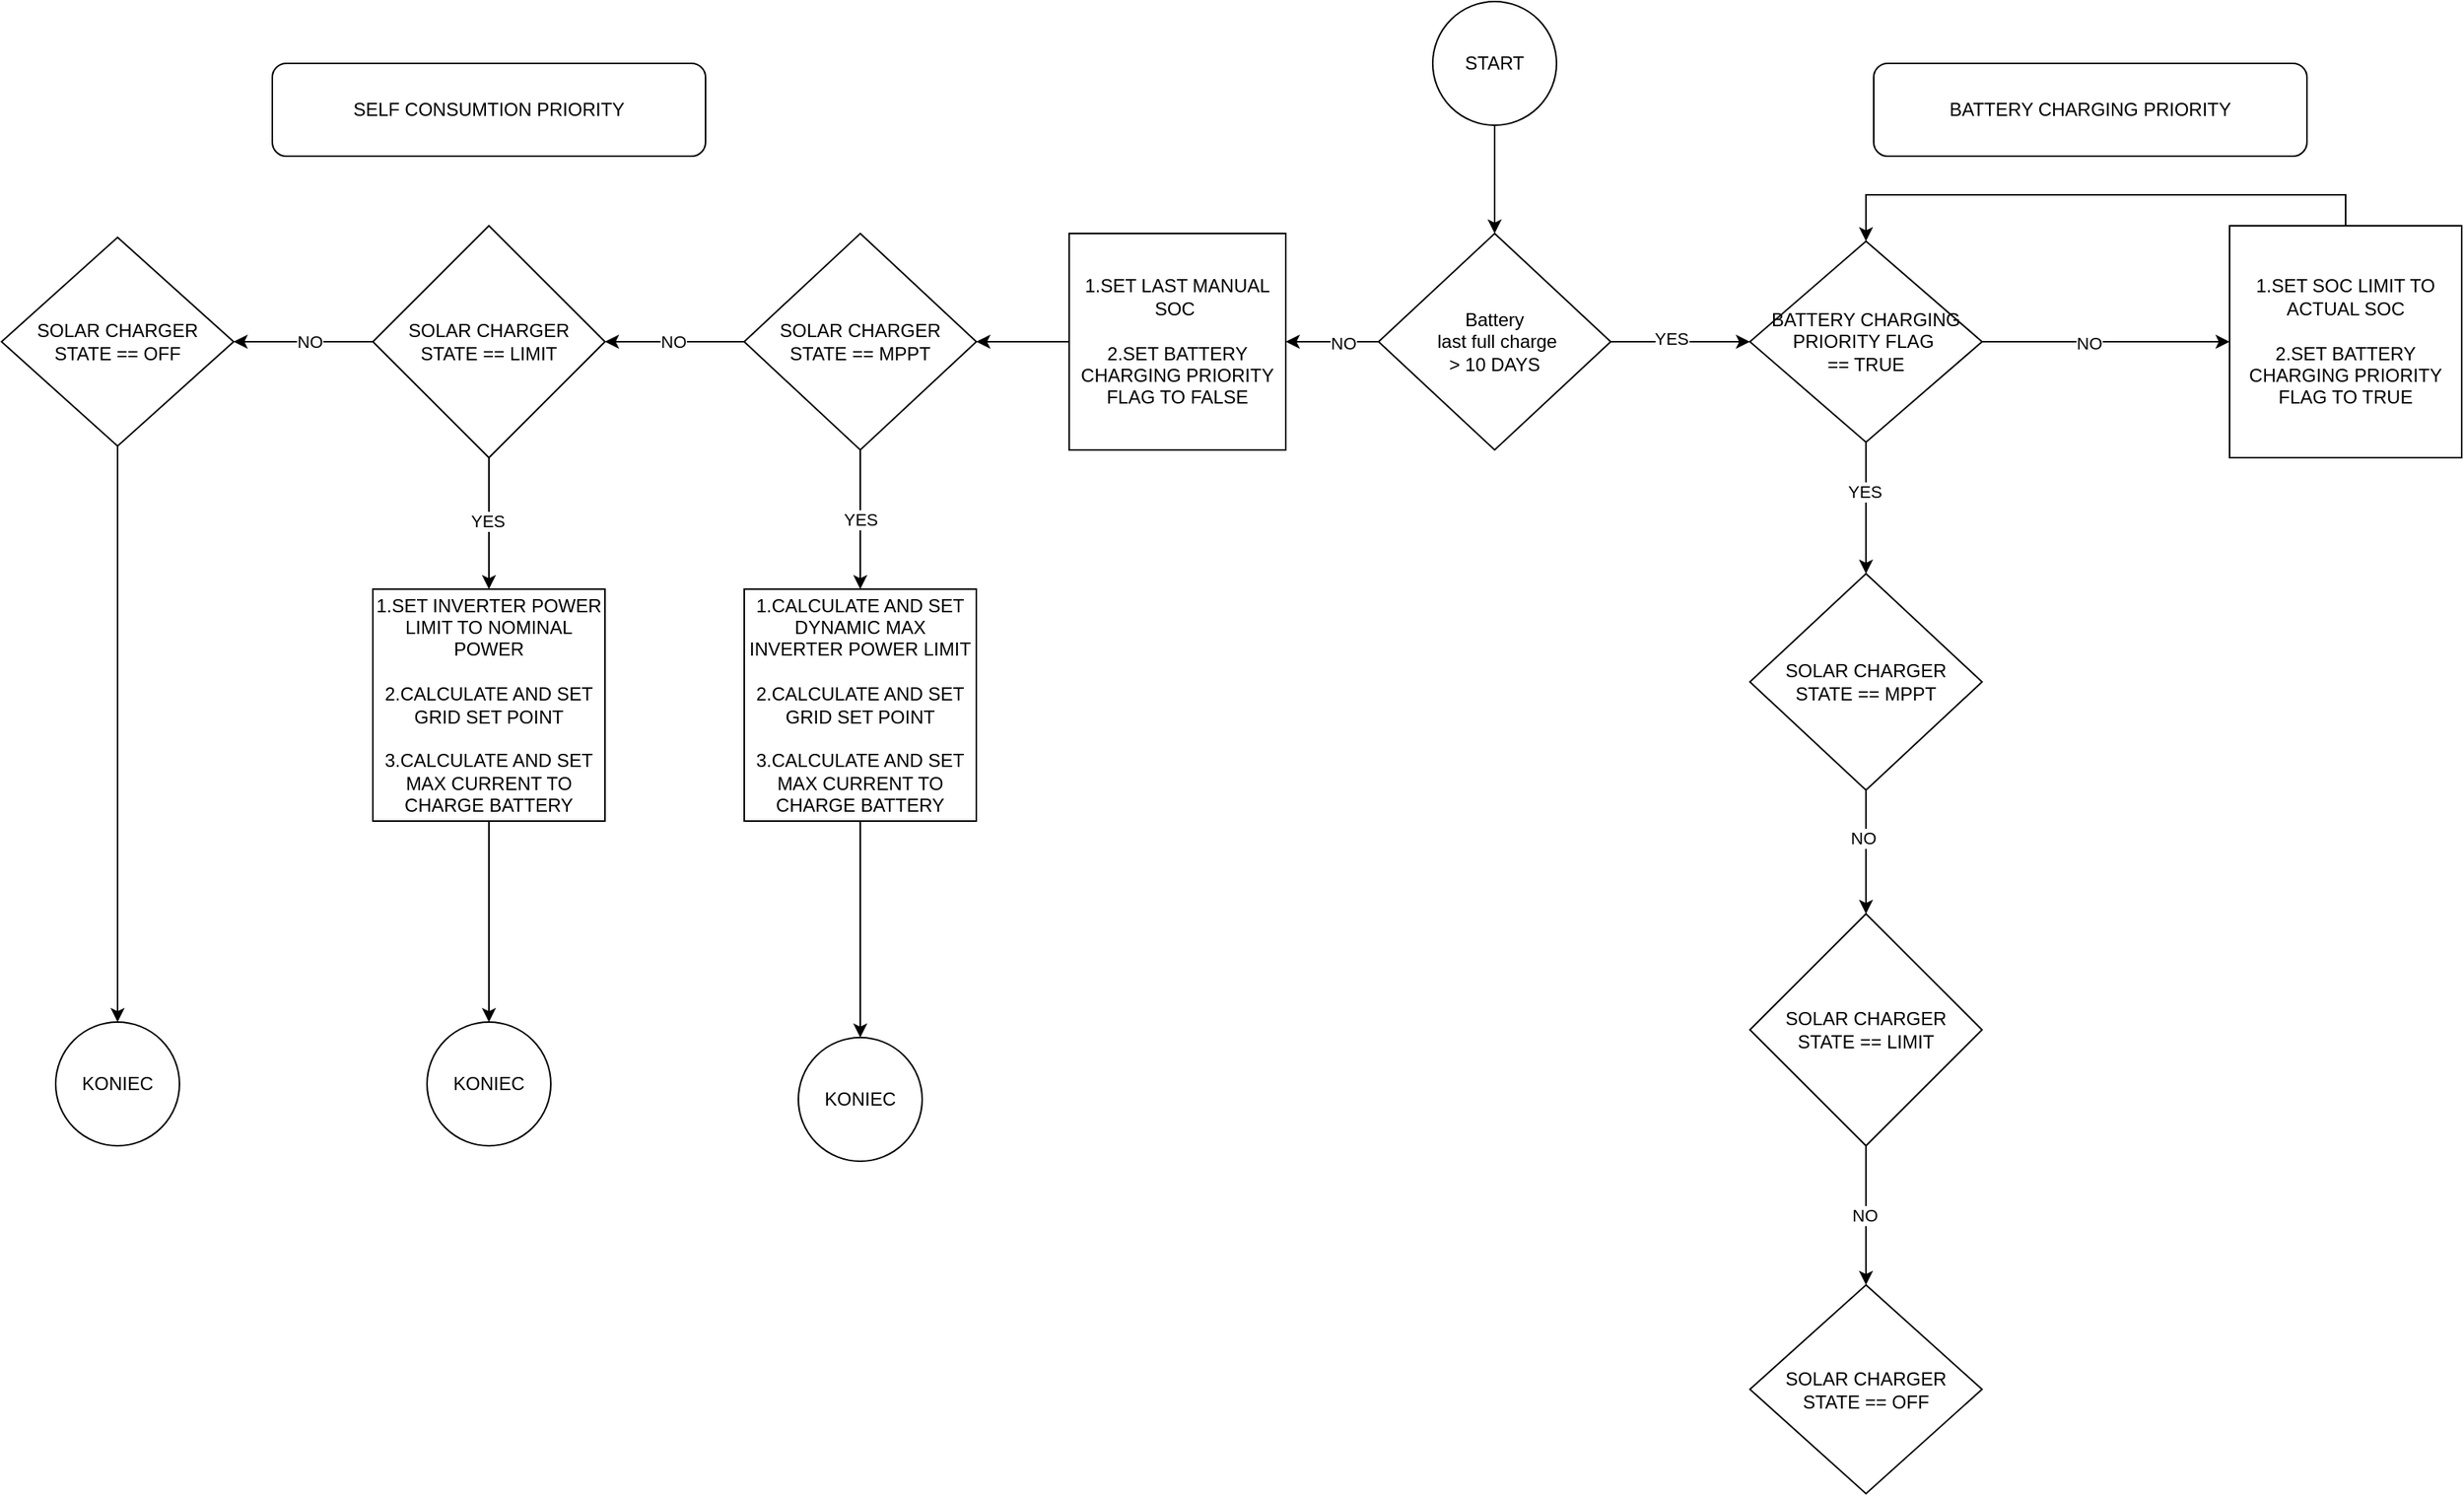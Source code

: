 <mxfile version="24.3.0" type="github">
  <diagram name="Strona-1" id="XMEe8_cJdT2nGOJgmj7w">
    <mxGraphModel dx="2474" dy="848" grid="1" gridSize="10" guides="1" tooltips="1" connect="1" arrows="1" fold="1" page="1" pageScale="1" pageWidth="827" pageHeight="1169" math="0" shadow="0">
      <root>
        <mxCell id="0" />
        <mxCell id="1" parent="0" />
        <mxCell id="Nnp-KVMijq4jb0hRBXpb-13" value="" style="edgeStyle=orthogonalEdgeStyle;rounded=0;orthogonalLoop=1;jettySize=auto;html=1;" parent="1" source="Nnp-KVMijq4jb0hRBXpb-2" target="Nnp-KVMijq4jb0hRBXpb-12" edge="1">
          <mxGeometry relative="1" as="geometry" />
        </mxCell>
        <mxCell id="0OKeJHytdhdAyVr8vPEN-5" value="NO" style="edgeLabel;html=1;align=center;verticalAlign=middle;resizable=0;points=[];" vertex="1" connectable="0" parent="Nnp-KVMijq4jb0hRBXpb-13">
          <mxGeometry x="-0.222" y="1" relative="1" as="geometry">
            <mxPoint as="offset" />
          </mxGeometry>
        </mxCell>
        <mxCell id="Nnp-KVMijq4jb0hRBXpb-37" style="edgeStyle=orthogonalEdgeStyle;rounded=0;orthogonalLoop=1;jettySize=auto;html=1;exitX=1;exitY=0.5;exitDx=0;exitDy=0;entryX=0;entryY=0.5;entryDx=0;entryDy=0;" parent="1" source="Nnp-KVMijq4jb0hRBXpb-2" target="Nnp-KVMijq4jb0hRBXpb-35" edge="1">
          <mxGeometry relative="1" as="geometry" />
        </mxCell>
        <mxCell id="0OKeJHytdhdAyVr8vPEN-7" value="YES" style="edgeLabel;html=1;align=center;verticalAlign=middle;resizable=0;points=[];" vertex="1" connectable="0" parent="Nnp-KVMijq4jb0hRBXpb-37">
          <mxGeometry x="-0.148" y="2" relative="1" as="geometry">
            <mxPoint as="offset" />
          </mxGeometry>
        </mxCell>
        <mxCell id="Nnp-KVMijq4jb0hRBXpb-2" value="&lt;div&gt;Battery&lt;/div&gt;&lt;div&gt;&amp;nbsp;last full charge&lt;/div&gt;&amp;gt; 10 DAYS" style="rhombus;whiteSpace=wrap;html=1;" parent="1" vertex="1">
          <mxGeometry x="390" y="230" width="150" height="140" as="geometry" />
        </mxCell>
        <mxCell id="0OKeJHytdhdAyVr8vPEN-18" style="edgeStyle=orthogonalEdgeStyle;rounded=0;orthogonalLoop=1;jettySize=auto;html=1;exitX=0.5;exitY=0;exitDx=0;exitDy=0;entryX=0.5;entryY=0;entryDx=0;entryDy=0;" edge="1" parent="1" source="Nnp-KVMijq4jb0hRBXpb-9" target="Nnp-KVMijq4jb0hRBXpb-35">
          <mxGeometry relative="1" as="geometry" />
        </mxCell>
        <mxCell id="Nnp-KVMijq4jb0hRBXpb-9" value="1.SET SOC LIMIT TO ACTUAL SOC&lt;div&gt;&amp;nbsp;&lt;div&gt;2.SET BATTERY CHARGING PRIORITY FLAG TO TRUE&lt;/div&gt;&lt;/div&gt;" style="whiteSpace=wrap;html=1;aspect=fixed;" parent="1" vertex="1">
          <mxGeometry x="940" y="225" width="150" height="150" as="geometry" />
        </mxCell>
        <mxCell id="Nnp-KVMijq4jb0hRBXpb-17" value="" style="edgeStyle=orthogonalEdgeStyle;rounded=0;orthogonalLoop=1;jettySize=auto;html=1;" parent="1" source="Nnp-KVMijq4jb0hRBXpb-12" target="Nnp-KVMijq4jb0hRBXpb-16" edge="1">
          <mxGeometry relative="1" as="geometry" />
        </mxCell>
        <mxCell id="Nnp-KVMijq4jb0hRBXpb-12" value="1.SET LAST MANUAL SOC&amp;nbsp;&lt;div&gt;&lt;br&gt;&lt;div&gt;2.SET BATTERY CHARGING PRIORITY FLAG TO FALSE&lt;/div&gt;&lt;/div&gt;" style="whiteSpace=wrap;html=1;aspect=fixed;" parent="1" vertex="1">
          <mxGeometry x="190" y="230" width="140" height="140" as="geometry" />
        </mxCell>
        <mxCell id="Nnp-KVMijq4jb0hRBXpb-19" value="" style="edgeStyle=orthogonalEdgeStyle;rounded=0;orthogonalLoop=1;jettySize=auto;html=1;" parent="1" source="Nnp-KVMijq4jb0hRBXpb-16" target="Nnp-KVMijq4jb0hRBXpb-18" edge="1">
          <mxGeometry relative="1" as="geometry" />
        </mxCell>
        <mxCell id="0OKeJHytdhdAyVr8vPEN-4" value="NO" style="edgeLabel;html=1;align=center;verticalAlign=middle;resizable=0;points=[];" vertex="1" connectable="0" parent="Nnp-KVMijq4jb0hRBXpb-19">
          <mxGeometry x="-0.139" y="-2" relative="1" as="geometry">
            <mxPoint x="-8" y="2" as="offset" />
          </mxGeometry>
        </mxCell>
        <mxCell id="0OKeJHytdhdAyVr8vPEN-29" value="" style="edgeStyle=orthogonalEdgeStyle;rounded=0;orthogonalLoop=1;jettySize=auto;html=1;" edge="1" parent="1" source="Nnp-KVMijq4jb0hRBXpb-16" target="0OKeJHytdhdAyVr8vPEN-28">
          <mxGeometry relative="1" as="geometry" />
        </mxCell>
        <mxCell id="0OKeJHytdhdAyVr8vPEN-30" value="YES" style="edgeLabel;html=1;align=center;verticalAlign=middle;resizable=0;points=[];" vertex="1" connectable="0" parent="0OKeJHytdhdAyVr8vPEN-29">
          <mxGeometry x="0.003" relative="1" as="geometry">
            <mxPoint as="offset" />
          </mxGeometry>
        </mxCell>
        <mxCell id="Nnp-KVMijq4jb0hRBXpb-16" value="SOLAR CHARGER&lt;div&gt;STATE == MPPT&lt;/div&gt;" style="rhombus;whiteSpace=wrap;html=1;" parent="1" vertex="1">
          <mxGeometry x="-20" y="230" width="150" height="140" as="geometry" />
        </mxCell>
        <mxCell id="Nnp-KVMijq4jb0hRBXpb-21" value="" style="edgeStyle=orthogonalEdgeStyle;rounded=0;orthogonalLoop=1;jettySize=auto;html=1;" parent="1" source="Nnp-KVMijq4jb0hRBXpb-18" target="Nnp-KVMijq4jb0hRBXpb-20" edge="1">
          <mxGeometry relative="1" as="geometry" />
        </mxCell>
        <mxCell id="0OKeJHytdhdAyVr8vPEN-3" value="NO" style="edgeLabel;html=1;align=center;verticalAlign=middle;resizable=0;points=[];" vertex="1" connectable="0" parent="Nnp-KVMijq4jb0hRBXpb-21">
          <mxGeometry x="-0.42" y="-1" relative="1" as="geometry">
            <mxPoint x="-15" y="1" as="offset" />
          </mxGeometry>
        </mxCell>
        <mxCell id="0OKeJHytdhdAyVr8vPEN-32" value="" style="edgeStyle=orthogonalEdgeStyle;rounded=0;orthogonalLoop=1;jettySize=auto;html=1;" edge="1" parent="1" source="Nnp-KVMijq4jb0hRBXpb-18" target="0OKeJHytdhdAyVr8vPEN-31">
          <mxGeometry relative="1" as="geometry" />
        </mxCell>
        <mxCell id="0OKeJHytdhdAyVr8vPEN-33" value="YES" style="edgeLabel;html=1;align=center;verticalAlign=middle;resizable=0;points=[];" vertex="1" connectable="0" parent="0OKeJHytdhdAyVr8vPEN-32">
          <mxGeometry x="-0.032" y="-1" relative="1" as="geometry">
            <mxPoint as="offset" />
          </mxGeometry>
        </mxCell>
        <mxCell id="Nnp-KVMijq4jb0hRBXpb-18" value="SOLAR CHARGER&lt;div&gt;STATE == LIMIT&lt;/div&gt;" style="rhombus;whiteSpace=wrap;html=1;" parent="1" vertex="1">
          <mxGeometry x="-260" y="225" width="150" height="150" as="geometry" />
        </mxCell>
        <mxCell id="0OKeJHytdhdAyVr8vPEN-47" style="edgeStyle=orthogonalEdgeStyle;rounded=0;orthogonalLoop=1;jettySize=auto;html=1;exitX=0.5;exitY=1;exitDx=0;exitDy=0;entryX=0.5;entryY=0;entryDx=0;entryDy=0;" edge="1" parent="1" source="Nnp-KVMijq4jb0hRBXpb-20" target="0OKeJHytdhdAyVr8vPEN-43">
          <mxGeometry relative="1" as="geometry" />
        </mxCell>
        <mxCell id="Nnp-KVMijq4jb0hRBXpb-20" value="SOLAR CHARGER&lt;div&gt;STATE == OFF&lt;/div&gt;" style="rhombus;whiteSpace=wrap;html=1;" parent="1" vertex="1">
          <mxGeometry x="-500" y="232.5" width="150" height="135" as="geometry" />
        </mxCell>
        <mxCell id="Nnp-KVMijq4jb0hRBXpb-31" value="SELF CONSUMTION PRIORITY" style="rounded=1;whiteSpace=wrap;html=1;" parent="1" vertex="1">
          <mxGeometry x="-325" y="120" width="280" height="60" as="geometry" />
        </mxCell>
        <mxCell id="Nnp-KVMijq4jb0hRBXpb-32" value="BATTERY CHARGING PRIORITY" style="rounded=1;whiteSpace=wrap;html=1;" parent="1" vertex="1">
          <mxGeometry x="710" y="120" width="280" height="60" as="geometry" />
        </mxCell>
        <mxCell id="Nnp-KVMijq4jb0hRBXpb-38" value="" style="edgeStyle=orthogonalEdgeStyle;rounded=0;orthogonalLoop=1;jettySize=auto;html=1;" parent="1" source="Nnp-KVMijq4jb0hRBXpb-35" target="Nnp-KVMijq4jb0hRBXpb-9" edge="1">
          <mxGeometry relative="1" as="geometry" />
        </mxCell>
        <mxCell id="0OKeJHytdhdAyVr8vPEN-8" value="NO" style="edgeLabel;html=1;align=center;verticalAlign=middle;resizable=0;points=[];" vertex="1" connectable="0" parent="Nnp-KVMijq4jb0hRBXpb-38">
          <mxGeometry x="-0.136" y="-1" relative="1" as="geometry">
            <mxPoint as="offset" />
          </mxGeometry>
        </mxCell>
        <mxCell id="0OKeJHytdhdAyVr8vPEN-20" style="edgeStyle=orthogonalEdgeStyle;rounded=0;orthogonalLoop=1;jettySize=auto;html=1;exitX=0.5;exitY=1;exitDx=0;exitDy=0;entryX=0.5;entryY=0;entryDx=0;entryDy=0;" edge="1" parent="1" source="Nnp-KVMijq4jb0hRBXpb-35" target="0OKeJHytdhdAyVr8vPEN-19">
          <mxGeometry relative="1" as="geometry" />
        </mxCell>
        <mxCell id="0OKeJHytdhdAyVr8vPEN-21" value="YES" style="edgeLabel;html=1;align=center;verticalAlign=middle;resizable=0;points=[];" vertex="1" connectable="0" parent="0OKeJHytdhdAyVr8vPEN-20">
          <mxGeometry x="-0.255" y="-1" relative="1" as="geometry">
            <mxPoint as="offset" />
          </mxGeometry>
        </mxCell>
        <mxCell id="Nnp-KVMijq4jb0hRBXpb-35" value="BATTERY CHARGING PRIORITY FLAG&amp;nbsp;&lt;div&gt;== TRUE&lt;/div&gt;" style="rhombus;whiteSpace=wrap;html=1;" parent="1" vertex="1">
          <mxGeometry x="630" y="235" width="150" height="130" as="geometry" />
        </mxCell>
        <mxCell id="0OKeJHytdhdAyVr8vPEN-13" value="" style="edgeStyle=orthogonalEdgeStyle;rounded=0;orthogonalLoop=1;jettySize=auto;html=1;" edge="1" parent="1" source="0OKeJHytdhdAyVr8vPEN-12" target="Nnp-KVMijq4jb0hRBXpb-2">
          <mxGeometry relative="1" as="geometry" />
        </mxCell>
        <mxCell id="0OKeJHytdhdAyVr8vPEN-12" value="START" style="ellipse;whiteSpace=wrap;html=1;aspect=fixed;" vertex="1" parent="1">
          <mxGeometry x="425" y="80" width="80" height="80" as="geometry" />
        </mxCell>
        <mxCell id="0OKeJHytdhdAyVr8vPEN-23" value="" style="edgeStyle=orthogonalEdgeStyle;rounded=0;orthogonalLoop=1;jettySize=auto;html=1;" edge="1" parent="1" source="0OKeJHytdhdAyVr8vPEN-19" target="0OKeJHytdhdAyVr8vPEN-22">
          <mxGeometry relative="1" as="geometry" />
        </mxCell>
        <mxCell id="0OKeJHytdhdAyVr8vPEN-24" value="NO" style="edgeLabel;html=1;align=center;verticalAlign=middle;resizable=0;points=[];" vertex="1" connectable="0" parent="0OKeJHytdhdAyVr8vPEN-23">
          <mxGeometry x="-0.23" y="-2" relative="1" as="geometry">
            <mxPoint as="offset" />
          </mxGeometry>
        </mxCell>
        <mxCell id="0OKeJHytdhdAyVr8vPEN-19" value="SOLAR CHARGER&lt;div&gt;STATE == MPPT&lt;/div&gt;" style="rhombus;whiteSpace=wrap;html=1;" vertex="1" parent="1">
          <mxGeometry x="630" y="450" width="150" height="140" as="geometry" />
        </mxCell>
        <mxCell id="0OKeJHytdhdAyVr8vPEN-26" value="" style="edgeStyle=orthogonalEdgeStyle;rounded=0;orthogonalLoop=1;jettySize=auto;html=1;" edge="1" parent="1" source="0OKeJHytdhdAyVr8vPEN-22" target="0OKeJHytdhdAyVr8vPEN-25">
          <mxGeometry relative="1" as="geometry" />
        </mxCell>
        <mxCell id="0OKeJHytdhdAyVr8vPEN-27" value="NO" style="edgeLabel;html=1;align=center;verticalAlign=middle;resizable=0;points=[];" vertex="1" connectable="0" parent="0OKeJHytdhdAyVr8vPEN-26">
          <mxGeometry x="0.005" y="-1" relative="1" as="geometry">
            <mxPoint as="offset" />
          </mxGeometry>
        </mxCell>
        <mxCell id="0OKeJHytdhdAyVr8vPEN-22" value="SOLAR CHARGER&lt;div&gt;STATE == LIMIT&lt;/div&gt;" style="rhombus;whiteSpace=wrap;html=1;" vertex="1" parent="1">
          <mxGeometry x="630" y="670" width="150" height="150" as="geometry" />
        </mxCell>
        <mxCell id="0OKeJHytdhdAyVr8vPEN-25" value="SOLAR CHARGER&lt;div&gt;STATE == OFF&lt;/div&gt;" style="rhombus;whiteSpace=wrap;html=1;" vertex="1" parent="1">
          <mxGeometry x="630" y="910" width="150" height="135" as="geometry" />
        </mxCell>
        <mxCell id="0OKeJHytdhdAyVr8vPEN-49" style="edgeStyle=orthogonalEdgeStyle;rounded=0;orthogonalLoop=1;jettySize=auto;html=1;exitX=0.5;exitY=1;exitDx=0;exitDy=0;" edge="1" parent="1" source="0OKeJHytdhdAyVr8vPEN-28" target="0OKeJHytdhdAyVr8vPEN-34">
          <mxGeometry relative="1" as="geometry" />
        </mxCell>
        <mxCell id="0OKeJHytdhdAyVr8vPEN-28" value="1.CALCULATE AND SET DYNAMIC MAX INVERTER POWER LIMIT&lt;div&gt;&lt;br&gt;&lt;div&gt;2.CALCULATE AND SET GRID SET POINT&lt;/div&gt;&lt;/div&gt;&lt;div&gt;&lt;br&gt;&lt;/div&gt;&lt;div&gt;3.CALCULATE AND SET MAX CURRENT TO CHARGE BATTERY&lt;/div&gt;" style="whiteSpace=wrap;html=1;aspect=fixed;" vertex="1" parent="1">
          <mxGeometry x="-20" y="460" width="150" height="150" as="geometry" />
        </mxCell>
        <mxCell id="0OKeJHytdhdAyVr8vPEN-48" style="edgeStyle=orthogonalEdgeStyle;rounded=0;orthogonalLoop=1;jettySize=auto;html=1;exitX=0.5;exitY=1;exitDx=0;exitDy=0;entryX=0.5;entryY=0;entryDx=0;entryDy=0;" edge="1" parent="1" source="0OKeJHytdhdAyVr8vPEN-31" target="0OKeJHytdhdAyVr8vPEN-42">
          <mxGeometry relative="1" as="geometry" />
        </mxCell>
        <mxCell id="0OKeJHytdhdAyVr8vPEN-31" value="1.SET INVERTER POWER LIMIT TO NOMINAL POWER&lt;div&gt;&lt;br&gt;&lt;div&gt;2.CALCULATE AND SET GRID SET POINT&lt;/div&gt;&lt;/div&gt;&lt;div&gt;&lt;br&gt;&lt;/div&gt;&lt;div&gt;3.CALCULATE AND SET MAX CURRENT TO CHARGE BATTERY&lt;/div&gt;" style="whiteSpace=wrap;html=1;aspect=fixed;" vertex="1" parent="1">
          <mxGeometry x="-260" y="460" width="150" height="150" as="geometry" />
        </mxCell>
        <mxCell id="0OKeJHytdhdAyVr8vPEN-34" value="KONIEC" style="ellipse;whiteSpace=wrap;html=1;aspect=fixed;" vertex="1" parent="1">
          <mxGeometry x="15" y="750" width="80" height="80" as="geometry" />
        </mxCell>
        <mxCell id="0OKeJHytdhdAyVr8vPEN-42" value="KONIEC" style="ellipse;whiteSpace=wrap;html=1;aspect=fixed;" vertex="1" parent="1">
          <mxGeometry x="-225" y="740" width="80" height="80" as="geometry" />
        </mxCell>
        <mxCell id="0OKeJHytdhdAyVr8vPEN-43" value="KONIEC" style="ellipse;whiteSpace=wrap;html=1;aspect=fixed;" vertex="1" parent="1">
          <mxGeometry x="-465" y="740" width="80" height="80" as="geometry" />
        </mxCell>
      </root>
    </mxGraphModel>
  </diagram>
</mxfile>
